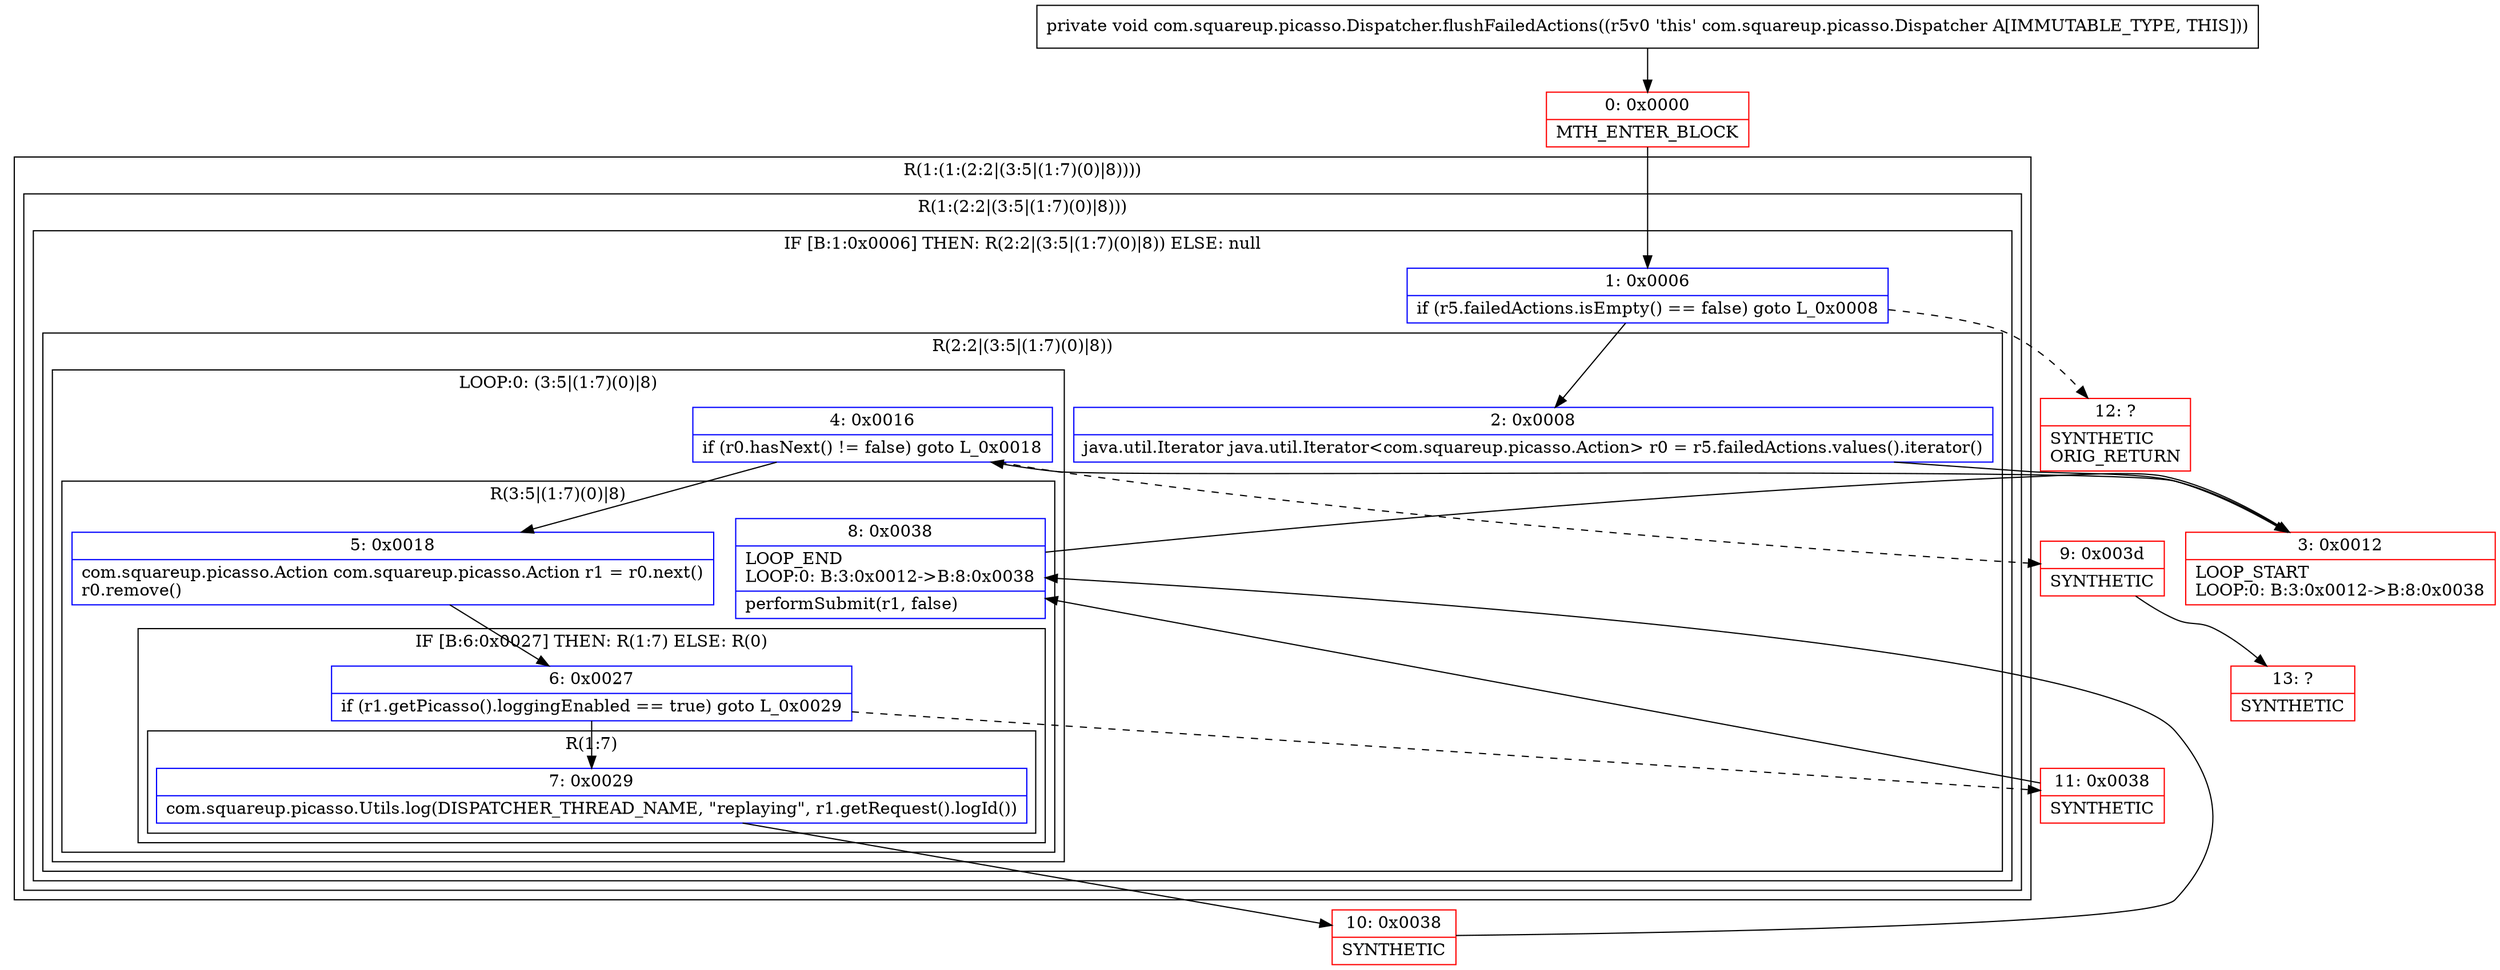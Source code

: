 digraph "CFG forcom.squareup.picasso.Dispatcher.flushFailedActions()V" {
subgraph cluster_Region_882873428 {
label = "R(1:(1:(2:2|(3:5|(1:7)(0)|8))))";
node [shape=record,color=blue];
subgraph cluster_Region_1381346098 {
label = "R(1:(2:2|(3:5|(1:7)(0)|8)))";
node [shape=record,color=blue];
subgraph cluster_IfRegion_429410037 {
label = "IF [B:1:0x0006] THEN: R(2:2|(3:5|(1:7)(0)|8)) ELSE: null";
node [shape=record,color=blue];
Node_1 [shape=record,label="{1\:\ 0x0006|if (r5.failedActions.isEmpty() == false) goto L_0x0008\l}"];
subgraph cluster_Region_514069508 {
label = "R(2:2|(3:5|(1:7)(0)|8))";
node [shape=record,color=blue];
Node_2 [shape=record,label="{2\:\ 0x0008|java.util.Iterator java.util.Iterator\<com.squareup.picasso.Action\> r0 = r5.failedActions.values().iterator()\l}"];
subgraph cluster_LoopRegion_983393023 {
label = "LOOP:0: (3:5|(1:7)(0)|8)";
node [shape=record,color=blue];
Node_4 [shape=record,label="{4\:\ 0x0016|if (r0.hasNext() != false) goto L_0x0018\l}"];
subgraph cluster_Region_1827113368 {
label = "R(3:5|(1:7)(0)|8)";
node [shape=record,color=blue];
Node_5 [shape=record,label="{5\:\ 0x0018|com.squareup.picasso.Action com.squareup.picasso.Action r1 = r0.next()\lr0.remove()\l}"];
subgraph cluster_IfRegion_507881809 {
label = "IF [B:6:0x0027] THEN: R(1:7) ELSE: R(0)";
node [shape=record,color=blue];
Node_6 [shape=record,label="{6\:\ 0x0027|if (r1.getPicasso().loggingEnabled == true) goto L_0x0029\l}"];
subgraph cluster_Region_545229481 {
label = "R(1:7)";
node [shape=record,color=blue];
Node_7 [shape=record,label="{7\:\ 0x0029|com.squareup.picasso.Utils.log(DISPATCHER_THREAD_NAME, \"replaying\", r1.getRequest().logId())\l}"];
}
subgraph cluster_Region_612315752 {
label = "R(0)";
node [shape=record,color=blue];
}
}
Node_8 [shape=record,label="{8\:\ 0x0038|LOOP_END\lLOOP:0: B:3:0x0012\-\>B:8:0x0038\l|performSubmit(r1, false)\l}"];
}
}
}
}
}
}
Node_0 [shape=record,color=red,label="{0\:\ 0x0000|MTH_ENTER_BLOCK\l}"];
Node_3 [shape=record,color=red,label="{3\:\ 0x0012|LOOP_START\lLOOP:0: B:3:0x0012\-\>B:8:0x0038\l}"];
Node_9 [shape=record,color=red,label="{9\:\ 0x003d|SYNTHETIC\l}"];
Node_10 [shape=record,color=red,label="{10\:\ 0x0038|SYNTHETIC\l}"];
Node_11 [shape=record,color=red,label="{11\:\ 0x0038|SYNTHETIC\l}"];
Node_12 [shape=record,color=red,label="{12\:\ ?|SYNTHETIC\lORIG_RETURN\l}"];
Node_13 [shape=record,color=red,label="{13\:\ ?|SYNTHETIC\l}"];
MethodNode[shape=record,label="{private void com.squareup.picasso.Dispatcher.flushFailedActions((r5v0 'this' com.squareup.picasso.Dispatcher A[IMMUTABLE_TYPE, THIS])) }"];
MethodNode -> Node_0;
Node_1 -> Node_2;
Node_1 -> Node_12[style=dashed];
Node_2 -> Node_3;
Node_4 -> Node_5;
Node_4 -> Node_9[style=dashed];
Node_5 -> Node_6;
Node_6 -> Node_7;
Node_6 -> Node_11[style=dashed];
Node_7 -> Node_10;
Node_8 -> Node_3;
Node_0 -> Node_1;
Node_3 -> Node_4;
Node_9 -> Node_13;
Node_10 -> Node_8;
Node_11 -> Node_8;
}


